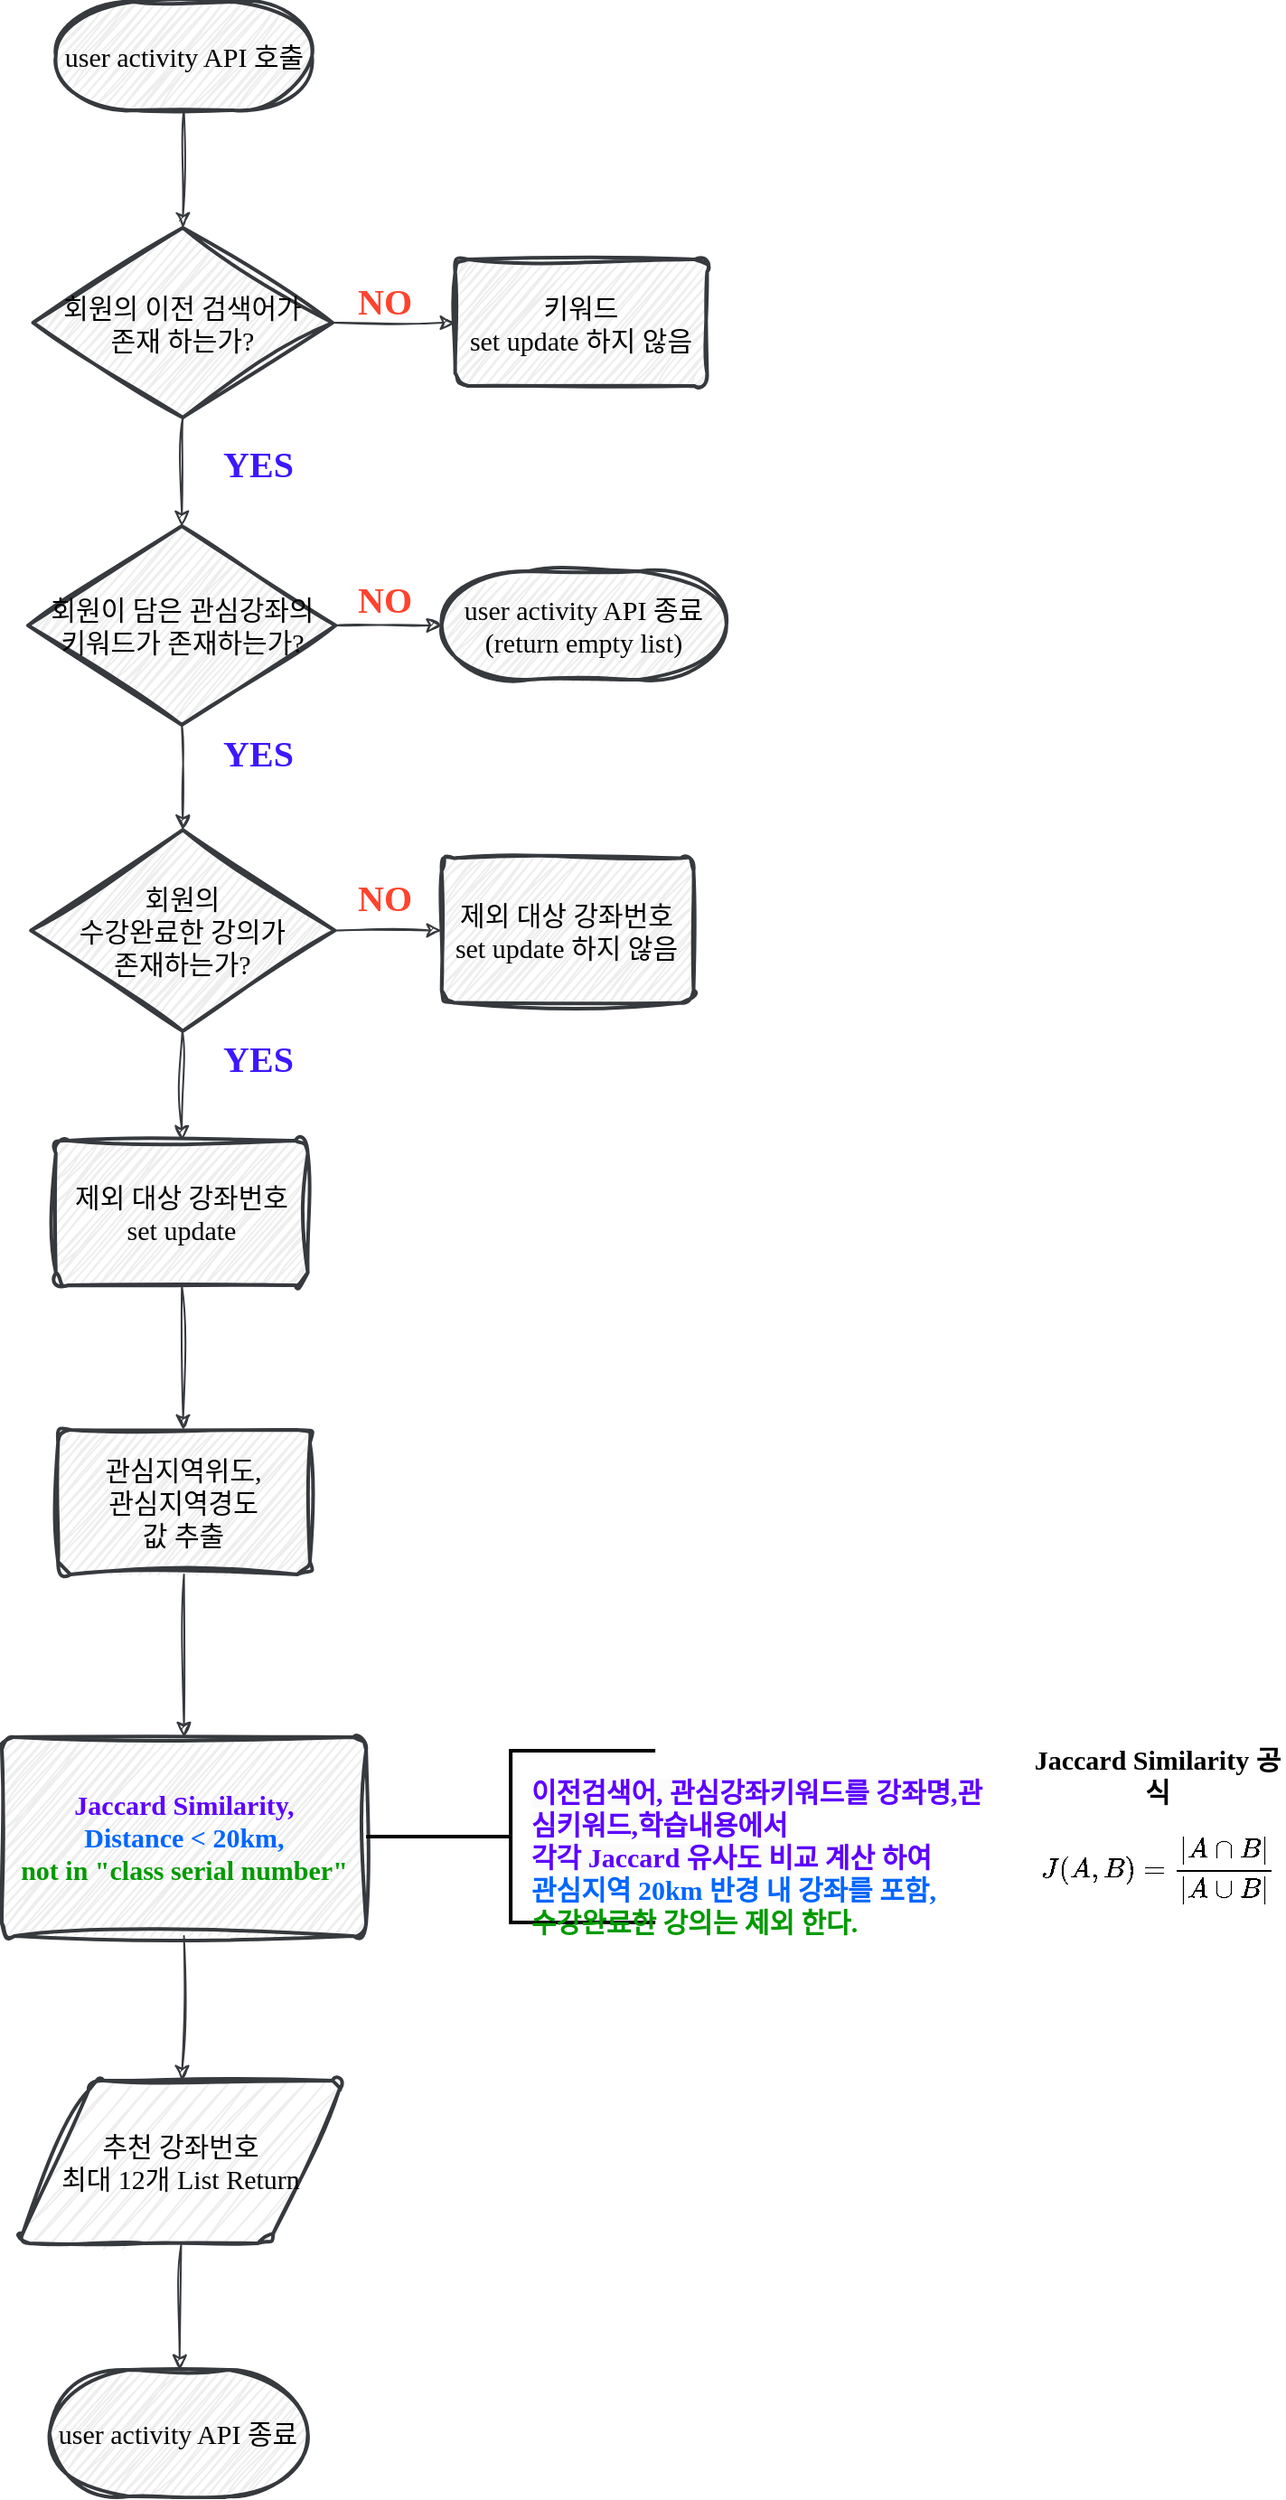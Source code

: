 <mxfile version="24.6.4" type="github">
  <diagram name="Page-1" id="2YBvvXClWsGukQMizWep">
    <mxGraphModel dx="3000" dy="3691" grid="1" gridSize="10" guides="1" tooltips="1" connect="1" arrows="1" fold="1" page="1" pageScale="1" pageWidth="850" pageHeight="1100" math="1" shadow="0">
      <root>
        <mxCell id="0" />
        <mxCell id="1" parent="0" />
        <mxCell id="5lkBCsI64QURFf4J93A5-30" value="user activity API 호출" style="strokeWidth=2;html=1;shape=mxgraph.flowchart.terminator;whiteSpace=wrap;sketch=1;hachureGap=4;jiggle=2;curveFitting=1;fontFamily=나눔손글씨 부장님 눈치체;labelBackgroundColor=none;fontStyle=0;fillColor=#eeeeee;strokeColor=#36393d;fontSize=15;" parent="1" vertex="1">
          <mxGeometry x="59.89" y="-2170" width="141.72" height="60" as="geometry" />
        </mxCell>
        <mxCell id="5lkBCsI64QURFf4J93A5-31" value="" style="endArrow=classic;html=1;rounded=0;sketch=1;hachureGap=4;jiggle=2;curveFitting=1;fontFamily=나눔손글씨 부장님 눈치체;exitX=0.5;exitY=1;exitDx=0;exitDy=0;exitPerimeter=0;entryX=0.5;entryY=0;entryDx=0;entryDy=0;entryPerimeter=0;fillColor=#eeeeee;strokeColor=#36393d;fontSize=15;" parent="1" source="5lkBCsI64QURFf4J93A5-30" target="5lkBCsI64QURFf4J93A5-32" edge="1">
          <mxGeometry width="50" height="50" relative="1" as="geometry">
            <mxPoint x="130.36" y="-2080" as="sourcePoint" />
            <mxPoint x="130.78" y="-2060" as="targetPoint" />
          </mxGeometry>
        </mxCell>
        <mxCell id="5lkBCsI64QURFf4J93A5-32" value="회원의 이전 검색어가&lt;div style=&quot;font-size: 15px;&quot;&gt;존재 하는가?&lt;/div&gt;" style="strokeWidth=2;html=1;shape=mxgraph.flowchart.decision;whiteSpace=wrap;sketch=1;hachureGap=4;jiggle=2;curveFitting=1;fontFamily=나눔손글씨 부장님 눈치체;fillColor=#eeeeee;strokeColor=#36393d;fontSize=15;" parent="1" vertex="1">
          <mxGeometry x="47.31" y="-2045" width="165.67" height="105" as="geometry" />
        </mxCell>
        <mxCell id="5lkBCsI64QURFf4J93A5-33" value="" style="endArrow=classic;html=1;rounded=0;sketch=1;hachureGap=4;jiggle=2;curveFitting=1;fontFamily=나눔손글씨 부장님 눈치체;exitX=1;exitY=0.5;exitDx=0;exitDy=0;exitPerimeter=0;entryX=0;entryY=0.5;entryDx=0;entryDy=0;fillColor=#eeeeee;strokeColor=#36393d;fontSize=15;" parent="1" source="5lkBCsI64QURFf4J93A5-32" target="5lkBCsI64QURFf4J93A5-59" edge="1">
          <mxGeometry width="50" height="50" relative="1" as="geometry">
            <mxPoint x="395.78" y="-1970" as="sourcePoint" />
            <mxPoint x="272.03" y="-2000" as="targetPoint" />
          </mxGeometry>
        </mxCell>
        <mxCell id="5lkBCsI64QURFf4J93A5-34" value="YES" style="text;html=1;align=center;verticalAlign=middle;whiteSpace=wrap;rounded=0;fontFamily=나눔손글씨 부장님 눈치체;fontSize=20;fillColor=none;fontStyle=1;fontColor=#3E17FF;" parent="1" vertex="1">
          <mxGeometry x="142.11" y="-1930" width="60" height="30" as="geometry" />
        </mxCell>
        <mxCell id="5lkBCsI64QURFf4J93A5-35" value="" style="endArrow=classic;html=1;rounded=0;sketch=1;hachureGap=4;jiggle=2;curveFitting=1;fontFamily=나눔손글씨 부장님 눈치체;exitX=0.5;exitY=1;exitDx=0;exitDy=0;exitPerimeter=0;entryX=0.5;entryY=0;entryDx=0;entryDy=0;entryPerimeter=0;fillColor=#eeeeee;strokeColor=#36393d;fontSize=15;" parent="1" source="5lkBCsI64QURFf4J93A5-32" target="5lkBCsI64QURFf4J93A5-37" edge="1">
          <mxGeometry width="50" height="50" relative="1" as="geometry">
            <mxPoint x="205.78" y="-1995" as="sourcePoint" />
            <mxPoint x="131.03" y="-1920" as="targetPoint" />
          </mxGeometry>
        </mxCell>
        <mxCell id="5lkBCsI64QURFf4J93A5-37" value="회원이 담은 관심강좌의&lt;div style=&quot;font-size: 15px;&quot;&gt;키워드가 존재하는가?&lt;/div&gt;" style="strokeWidth=2;html=1;shape=mxgraph.flowchart.decision;whiteSpace=wrap;sketch=1;hachureGap=4;jiggle=2;curveFitting=1;fontFamily=나눔손글씨 부장님 눈치체;fillColor=#eeeeee;strokeColor=#36393d;fontSize=15;" parent="1" vertex="1">
          <mxGeometry x="44.52" y="-1880" width="170.15" height="110" as="geometry" />
        </mxCell>
        <mxCell id="5lkBCsI64QURFf4J93A5-38" value="" style="endArrow=classic;html=1;rounded=0;sketch=1;hachureGap=4;jiggle=2;curveFitting=1;fontFamily=나눔손글씨 부장님 눈치체;exitX=1;exitY=0.5;exitDx=0;exitDy=0;exitPerimeter=0;entryX=0;entryY=0.5;entryDx=0;entryDy=0;entryPerimeter=0;fillColor=#eeeeee;strokeColor=#36393d;fontSize=15;" parent="1" source="5lkBCsI64QURFf4J93A5-37" target="5lkBCsI64QURFf4J93A5-41" edge="1">
          <mxGeometry width="50" height="50" relative="1" as="geometry">
            <mxPoint x="463.36" y="-1937.5" as="sourcePoint" />
            <mxPoint x="273.36" y="-1843.5" as="targetPoint" />
          </mxGeometry>
        </mxCell>
        <mxCell id="5lkBCsI64QURFf4J93A5-39" value="NO" style="text;html=1;align=center;verticalAlign=middle;whiteSpace=wrap;rounded=0;fontFamily=나눔손글씨 부장님 눈치체;fontSize=20;fillColor=none;fontStyle=1;fontColor=#FF432E;" parent="1" vertex="1">
          <mxGeometry x="212.03" y="-2020" width="60" height="30" as="geometry" />
        </mxCell>
        <mxCell id="5lkBCsI64QURFf4J93A5-41" value="user activity API&amp;nbsp;&lt;span style=&quot;background-color: initial; font-size: 15px;&quot;&gt;종료&lt;/span&gt;&lt;div style=&quot;font-size: 15px;&quot;&gt;&lt;span style=&quot;background-color: initial; font-size: 15px;&quot;&gt;(return empty list)&lt;/span&gt;&lt;/div&gt;" style="strokeWidth=2;html=1;shape=mxgraph.flowchart.terminator;whiteSpace=wrap;sketch=1;hachureGap=4;jiggle=2;curveFitting=1;fontFamily=나눔손글씨 부장님 눈치체;fillColor=#eeeeee;strokeColor=#36393d;fontSize=15;" parent="1" vertex="1">
          <mxGeometry x="273.36" y="-1855" width="157.5" height="60" as="geometry" />
        </mxCell>
        <mxCell id="5lkBCsI64QURFf4J93A5-42" value="&lt;div style=&quot;font-size: 15px;&quot;&gt;관심지역위도,&lt;/div&gt;&lt;div style=&quot;font-size: 15px;&quot;&gt;관심지역경도&lt;/div&gt;&lt;div style=&quot;font-size: 15px;&quot;&gt;값 추출&lt;/div&gt;" style="rounded=1;whiteSpace=wrap;html=1;absoluteArcSize=1;arcSize=14;strokeWidth=2;sketch=1;hachureGap=4;jiggle=2;curveFitting=1;fontFamily=나눔손글씨 부장님 눈치체;fillColor=#eeeeee;strokeColor=#36393d;fontSize=15;" parent="1" vertex="1">
          <mxGeometry x="61.09" y="-1380" width="139.38" height="80" as="geometry" />
        </mxCell>
        <mxCell id="5lkBCsI64QURFf4J93A5-43" value="" style="endArrow=classic;html=1;rounded=0;sketch=1;hachureGap=4;jiggle=2;curveFitting=1;fontFamily=나눔손글씨 부장님 눈치체;fillColor=#eeeeee;strokeColor=#36393d;entryX=0.5;entryY=0;entryDx=0;entryDy=0;entryPerimeter=0;exitX=0.5;exitY=1;exitDx=0;exitDy=0;exitPerimeter=0;fontSize=15;" parent="1" source="5lkBCsI64QURFf4J93A5-37" target="5lkBCsI64QURFf4J93A5-61" edge="1">
          <mxGeometry width="50" height="50" relative="1" as="geometry">
            <mxPoint x="130" y="-1620" as="sourcePoint" />
            <mxPoint x="130" y="-1520" as="targetPoint" />
          </mxGeometry>
        </mxCell>
        <mxCell id="5lkBCsI64QURFf4J93A5-49" value="&lt;font style=&quot;font-size: 15px;&quot; color=&quot;#5d00ff&quot;&gt;&lt;b style=&quot;font-size: 15px;&quot;&gt;Jaccard Similarity,&lt;/b&gt;&lt;/font&gt;&lt;div style=&quot;font-size: 15px;&quot;&gt;&lt;font style=&quot;font-size: 15px;&quot; color=&quot;#0066ff&quot;&gt;&lt;b style=&quot;font-size: 15px;&quot;&gt;Distance &amp;lt; 20km,&lt;/b&gt;&lt;/font&gt;&lt;/div&gt;&lt;div style=&quot;font-size: 15px;&quot;&gt;&lt;font style=&quot;font-size: 15px;&quot; color=&quot;#009900&quot;&gt;&lt;b style=&quot;font-size: 15px;&quot;&gt;not in &quot;class serial number&quot;&lt;/b&gt;&lt;/font&gt;&lt;/div&gt;" style="rounded=1;whiteSpace=wrap;html=1;absoluteArcSize=1;arcSize=14;strokeWidth=2;sketch=1;hachureGap=4;jiggle=2;curveFitting=1;fontFamily=나눔손글씨 부장님 눈치체;fillColor=#eeeeee;strokeColor=#36393d;fontSize=15;" parent="1" vertex="1">
          <mxGeometry x="30.0" y="-1210" width="201.57" height="110" as="geometry" />
        </mxCell>
        <mxCell id="5lkBCsI64QURFf4J93A5-51" value="" style="endArrow=classic;html=1;rounded=0;sketch=1;hachureGap=4;jiggle=2;curveFitting=1;fontFamily=나눔손글씨 부장님 눈치체;exitX=0.5;exitY=1;exitDx=0;exitDy=0;fillColor=#eeeeee;strokeColor=#36393d;fontSize=15;" parent="1" source="5lkBCsI64QURFf4J93A5-49" target="itHvO3yv1iaRsfIF7ifD-6" edge="1">
          <mxGeometry width="50" height="50" relative="1" as="geometry">
            <mxPoint x="129.18" y="-810" as="sourcePoint" />
            <mxPoint x="129.58" y="-1020" as="targetPoint" />
          </mxGeometry>
        </mxCell>
        <mxCell id="5lkBCsI64QURFf4J93A5-53" value="NO" style="text;html=1;align=center;verticalAlign=middle;whiteSpace=wrap;rounded=0;fontFamily=나눔손글씨 부장님 눈치체;fontSize=20;fillColor=none;fontStyle=1;fontColor=#FF432E;" parent="1" vertex="1">
          <mxGeometry x="212.03" y="-1855" width="60" height="30" as="geometry" />
        </mxCell>
        <mxCell id="5lkBCsI64QURFf4J93A5-55" value="YES" style="text;html=1;align=center;verticalAlign=middle;whiteSpace=wrap;rounded=0;fontFamily=나눔손글씨 부장님 눈치체;fontSize=20;fillColor=none;fontStyle=1;fontColor=#3E17FF;" parent="1" vertex="1">
          <mxGeometry x="142.11" y="-1770" width="60" height="30" as="geometry" />
        </mxCell>
        <mxCell id="5lkBCsI64QURFf4J93A5-57" value="user activity API 종료" style="strokeWidth=2;html=1;shape=mxgraph.flowchart.terminator;whiteSpace=wrap;sketch=1;hachureGap=4;jiggle=2;curveFitting=1;fontFamily=나눔손글씨 부장님 눈치체;labelBackgroundColor=none;fontStyle=0;fillColor=#eeeeee;strokeColor=#36393d;fontSize=15;" parent="1" vertex="1">
          <mxGeometry x="56.36" y="-860" width="142.92" height="70" as="geometry" />
        </mxCell>
        <mxCell id="5lkBCsI64QURFf4J93A5-58" value="" style="endArrow=classic;html=1;rounded=0;sketch=1;hachureGap=4;jiggle=2;curveFitting=1;fontFamily=나눔손글씨 부장님 눈치체;exitX=0.446;exitY=1.01;exitDx=0;exitDy=0;fillColor=#eeeeee;strokeColor=#36393d;exitPerimeter=0;fontSize=15;" parent="1" target="5lkBCsI64QURFf4J93A5-57" edge="1">
          <mxGeometry width="50" height="50" relative="1" as="geometry">
            <mxPoint x="129.22" y="-929.1" as="sourcePoint" />
            <mxPoint x="128.64" y="-870" as="targetPoint" />
          </mxGeometry>
        </mxCell>
        <mxCell id="5lkBCsI64QURFf4J93A5-59" value="&lt;div style=&quot;font-size: 15px;&quot;&gt;키워드&lt;/div&gt;&lt;div style=&quot;font-size: 15px;&quot;&gt;set update 하지 않음&lt;/div&gt;" style="rounded=1;whiteSpace=wrap;html=1;absoluteArcSize=1;arcSize=14;strokeWidth=2;sketch=1;hachureGap=4;jiggle=2;curveFitting=1;fontFamily=나눔손글씨 부장님 눈치체;fillColor=#eeeeee;strokeColor=#36393d;fontSize=15;" parent="1" vertex="1">
          <mxGeometry x="280.84" y="-2027.5" width="139.38" height="70" as="geometry" />
        </mxCell>
        <mxCell id="5lkBCsI64QURFf4J93A5-61" value="회원의&lt;div style=&quot;font-size: 15px;&quot;&gt;수강완료한&amp;nbsp;&lt;span style=&quot;background-color: initial; font-size: 15px;&quot;&gt;강의가&lt;/span&gt;&lt;/div&gt;&lt;div style=&quot;font-size: 15px;&quot;&gt;&lt;span style=&quot;background-color: initial; font-size: 15px;&quot;&gt;존재하는가?&lt;/span&gt;&lt;/div&gt;" style="strokeWidth=2;html=1;shape=mxgraph.flowchart.decision;whiteSpace=wrap;sketch=1;hachureGap=4;jiggle=2;curveFitting=1;fontFamily=나눔손글씨 부장님 눈치체;fillColor=#eeeeee;strokeColor=#36393d;fontSize=15;" parent="1" vertex="1">
          <mxGeometry x="46.12" y="-1711.88" width="168.06" height="111.25" as="geometry" />
        </mxCell>
        <mxCell id="5lkBCsI64QURFf4J93A5-62" value="" style="endArrow=classic;html=1;rounded=0;sketch=1;hachureGap=4;jiggle=2;curveFitting=1;fontFamily=나눔손글씨 부장님 눈치체;entryX=0.5;entryY=0;entryDx=0;entryDy=0;fillColor=#eeeeee;strokeColor=#36393d;fontSize=15;" parent="1" source="5lkBCsI64QURFf4J93A5-61" target="5lkBCsI64QURFf4J93A5-65" edge="1">
          <mxGeometry width="50" height="50" relative="1" as="geometry">
            <mxPoint x="129.67" y="-1610" as="sourcePoint" />
            <mxPoint x="129.67" y="-1560" as="targetPoint" />
          </mxGeometry>
        </mxCell>
        <mxCell id="5lkBCsI64QURFf4J93A5-63" value="" style="endArrow=classic;html=1;rounded=0;sketch=1;hachureGap=4;jiggle=2;curveFitting=1;fontFamily=나눔손글씨 부장님 눈치체;exitX=1;exitY=0.5;exitDx=0;exitDy=0;exitPerimeter=0;entryX=0;entryY=0.5;entryDx=0;entryDy=0;fillColor=#eeeeee;strokeColor=#36393d;fontSize=15;" parent="1" source="5lkBCsI64QURFf4J93A5-61" target="5lkBCsI64QURFf4J93A5-64" edge="1">
          <mxGeometry width="50" height="50" relative="1" as="geometry">
            <mxPoint x="210.78" y="-1656.67" as="sourcePoint" />
            <mxPoint x="271.78" y="-1657" as="targetPoint" />
          </mxGeometry>
        </mxCell>
        <mxCell id="5lkBCsI64QURFf4J93A5-64" value="제외 대상 강좌번호&lt;div style=&quot;font-size: 15px;&quot;&gt;set update 하지 않음&lt;/div&gt;" style="rounded=1;whiteSpace=wrap;html=1;absoluteArcSize=1;arcSize=14;strokeWidth=2;sketch=1;hachureGap=4;jiggle=2;curveFitting=1;fontFamily=나눔손글씨 부장님 눈치체;fillColor=#eeeeee;strokeColor=#36393d;fontSize=15;" parent="1" vertex="1">
          <mxGeometry x="273.36" y="-1696.25" width="139.38" height="80" as="geometry" />
        </mxCell>
        <mxCell id="5lkBCsI64QURFf4J93A5-65" value="제외 대상 강좌번호&lt;div style=&quot;font-size: 15px;&quot;&gt;set update&lt;/div&gt;" style="rounded=1;whiteSpace=wrap;html=1;absoluteArcSize=1;arcSize=14;strokeWidth=2;sketch=1;hachureGap=4;jiggle=2;curveFitting=1;fontFamily=나눔손글씨 부장님 눈치체;fillColor=#eeeeee;strokeColor=#36393d;fontSize=15;" parent="1" vertex="1">
          <mxGeometry x="59.9" y="-1540" width="139.38" height="80" as="geometry" />
        </mxCell>
        <mxCell id="5lkBCsI64QURFf4J93A5-66" value="NO" style="text;html=1;align=center;verticalAlign=middle;whiteSpace=wrap;rounded=0;fontFamily=나눔손글씨 부장님 눈치체;fontSize=20;fillColor=none;fontStyle=1;fontColor=#FF432E;" parent="1" vertex="1">
          <mxGeometry x="212.03" y="-1690" width="60" height="30" as="geometry" />
        </mxCell>
        <mxCell id="5lkBCsI64QURFf4J93A5-67" value="YES" style="text;html=1;align=center;verticalAlign=middle;whiteSpace=wrap;rounded=0;fontFamily=나눔손글씨 부장님 눈치체;fontSize=20;fillColor=none;fontStyle=1;fontColor=#3E17FF;" parent="1" vertex="1">
          <mxGeometry x="142.11" y="-1600.63" width="60" height="30" as="geometry" />
        </mxCell>
        <mxCell id="5lkBCsI64QURFf4J93A5-68" value="" style="endArrow=classic;html=1;rounded=0;sketch=1;hachureGap=4;jiggle=2;curveFitting=1;fontFamily=나눔손글씨 부장님 눈치체;exitX=0.5;exitY=1;exitDx=0;exitDy=0;fillColor=#eeeeee;strokeColor=#36393d;fontSize=15;" parent="1" source="5lkBCsI64QURFf4J93A5-65" target="5lkBCsI64QURFf4J93A5-42" edge="1">
          <mxGeometry width="50" height="50" relative="1" as="geometry">
            <mxPoint x="120" y="-1450" as="sourcePoint" />
            <mxPoint x="130" y="-1390" as="targetPoint" />
          </mxGeometry>
        </mxCell>
        <mxCell id="5lkBCsI64QURFf4J93A5-70" value="" style="endArrow=classic;html=1;rounded=0;sketch=1;hachureGap=4;jiggle=2;curveFitting=1;fontFamily=나눔손글씨 부장님 눈치체;exitX=0.5;exitY=1;exitDx=0;exitDy=0;fillColor=#eeeeee;strokeColor=#36393d;fontSize=15;" parent="1" source="5lkBCsI64QURFf4J93A5-42" target="5lkBCsI64QURFf4J93A5-49" edge="1">
          <mxGeometry width="50" height="50" relative="1" as="geometry">
            <mxPoint x="600" y="-1420" as="sourcePoint" />
            <mxPoint x="600" y="-1340" as="targetPoint" />
          </mxGeometry>
        </mxCell>
        <mxCell id="itHvO3yv1iaRsfIF7ifD-1" value="&lt;div style=&quot;font-size: 15px;&quot;&gt;&lt;b style=&quot;font-size: 15px;&quot;&gt;Jaccard Similarity 공식&lt;/b&gt;&lt;/div&gt;\[&lt;br style=&quot;font-size: 15px;&quot;&gt;J(A, B) = \frac{|A \cap B|}{|A \cup B|}&lt;br style=&quot;font-size: 15px;&quot;&gt;\]" style="rounded=1;whiteSpace=wrap;html=1;absoluteArcSize=1;arcSize=14;strokeWidth=2;sketch=1;hachureGap=4;jiggle=2;curveFitting=1;fontFamily=나눔손글씨 부장님 눈치체;fillColor=none;strokeColor=none;fontSize=15;" parent="1" vertex="1">
          <mxGeometry x="600" y="-1195" width="139.38" height="80" as="geometry" />
        </mxCell>
        <mxCell id="itHvO3yv1iaRsfIF7ifD-2" value="" style="strokeWidth=2;html=1;shape=mxgraph.flowchart.annotation_2;align=left;labelPosition=right;pointerEvents=1;fontFamily=나눔손글씨 부장님 눈치체;fontSize=15;" parent="1" vertex="1">
          <mxGeometry x="231.57" y="-1202.5" width="160" height="95" as="geometry" />
        </mxCell>
        <mxCell id="itHvO3yv1iaRsfIF7ifD-3" value="&lt;font color=&quot;#5d00ff&quot; style=&quot;forced-color-adjust: none; font-size: 15px; font-style: normal; font-variant-ligatures: normal; font-variant-caps: normal; font-weight: 400; letter-spacing: normal; orphans: 2; text-align: center; text-indent: 0px; text-transform: none; widows: 2; word-spacing: 0px; -webkit-text-stroke-width: 0px; white-space: normal; background-color: rgb(251, 251, 251); text-decoration-thickness: initial; text-decoration-style: initial; text-decoration-color: initial;&quot;&gt;&lt;b style=&quot;forced-color-adjust: none; font-size: 15px;&quot;&gt;이전검색어, 관심강좌키워드를 강좌명,관심키워드,학습내용에서&lt;/b&gt;&lt;/font&gt;&lt;div&gt;&lt;font color=&quot;#5d00ff&quot; style=&quot;forced-color-adjust: none; font-size: 15px; font-style: normal; font-variant-ligatures: normal; font-variant-caps: normal; font-weight: 400; letter-spacing: normal; orphans: 2; text-align: center; text-indent: 0px; text-transform: none; widows: 2; word-spacing: 0px; -webkit-text-stroke-width: 0px; white-space: normal; background-color: rgb(251, 251, 251); text-decoration-thickness: initial; text-decoration-style: initial; text-decoration-color: initial;&quot;&gt;&lt;b style=&quot;forced-color-adjust: none; font-size: 15px;&quot;&gt;각각 Jaccard 유사도 비교 계산 하여&lt;/b&gt;&lt;/font&gt;&lt;div style=&quot;font-size: 15px;&quot;&gt;&lt;font style=&quot;text-align: center; font-size: 15px;&quot; color=&quot;#0066ff&quot;&gt;&lt;b style=&quot;font-size: 15px;&quot;&gt;관심지역 20km 반경 내 강좌를 포함,&lt;/b&gt;&lt;/font&gt;&lt;/div&gt;&lt;div style=&quot;font-size: 15px;&quot;&gt;&lt;b style=&quot;color: rgb(0, 153, 0); background-color: initial; text-align: center; font-size: 15px;&quot;&gt;수강완료한 강의는 제외 한다.&lt;/b&gt;&lt;/div&gt;&lt;/div&gt;" style="text;whiteSpace=wrap;html=1;fontFamily=나눔손글씨 부장님 눈치체;fontSize=15;" parent="1" vertex="1">
          <mxGeometry x="320.95" y="-1195" width="259.05" height="70" as="geometry" />
        </mxCell>
        <mxCell id="itHvO3yv1iaRsfIF7ifD-6" value="&lt;span style=&quot;font-size: 15px;&quot;&gt;추천 강좌번호&lt;/span&gt;&lt;div style=&quot;font-size: 15px;&quot;&gt;최대 12개&amp;nbsp;&lt;span style=&quot;background-color: initial; font-size: 15px;&quot;&gt;List Return&lt;/span&gt;&lt;/div&gt;" style="shape=parallelogram;html=1;strokeWidth=2;perimeter=parallelogramPerimeter;whiteSpace=wrap;rounded=1;arcSize=12;size=0.23;fillColor=#eeeeee;strokeColor=#36393d;sketch=1;curveFitting=1;jiggle=2;fontFamily=나눔손글씨 부장님 눈치체;fontSize=15;" parent="1" vertex="1">
          <mxGeometry x="39.07" y="-1020" width="180" height="90" as="geometry" />
        </mxCell>
      </root>
    </mxGraphModel>
  </diagram>
</mxfile>
